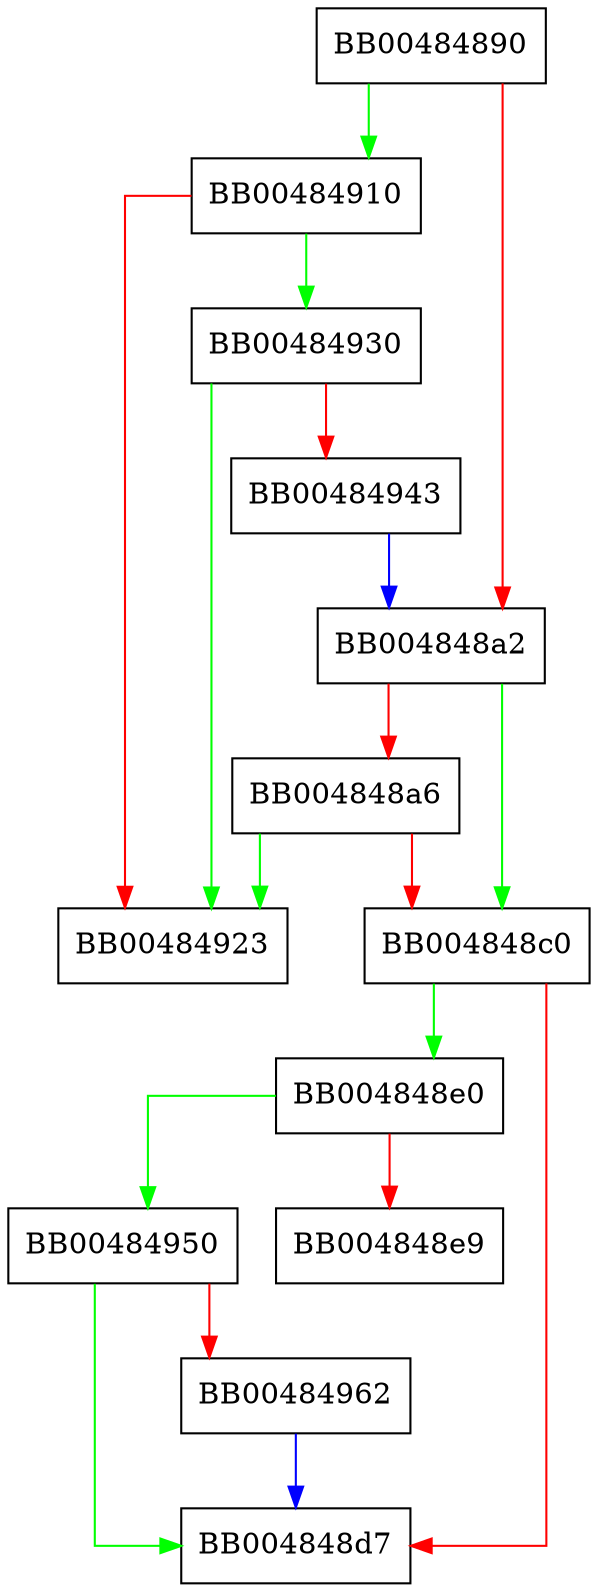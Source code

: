 digraph cmd_ECDHParameters {
  node [shape="box"];
  graph [splines=ortho];
  BB00484890 -> BB00484910 [color="green"];
  BB00484890 -> BB004848a2 [color="red"];
  BB004848a2 -> BB004848c0 [color="green"];
  BB004848a2 -> BB004848a6 [color="red"];
  BB004848a6 -> BB00484923 [color="green"];
  BB004848a6 -> BB004848c0 [color="red"];
  BB004848c0 -> BB004848e0 [color="green"];
  BB004848c0 -> BB004848d7 [color="red"];
  BB004848e0 -> BB00484950 [color="green"];
  BB004848e0 -> BB004848e9 [color="red"];
  BB00484910 -> BB00484930 [color="green"];
  BB00484910 -> BB00484923 [color="red"];
  BB00484930 -> BB00484923 [color="green"];
  BB00484930 -> BB00484943 [color="red"];
  BB00484943 -> BB004848a2 [color="blue"];
  BB00484950 -> BB004848d7 [color="green"];
  BB00484950 -> BB00484962 [color="red"];
  BB00484962 -> BB004848d7 [color="blue"];
}